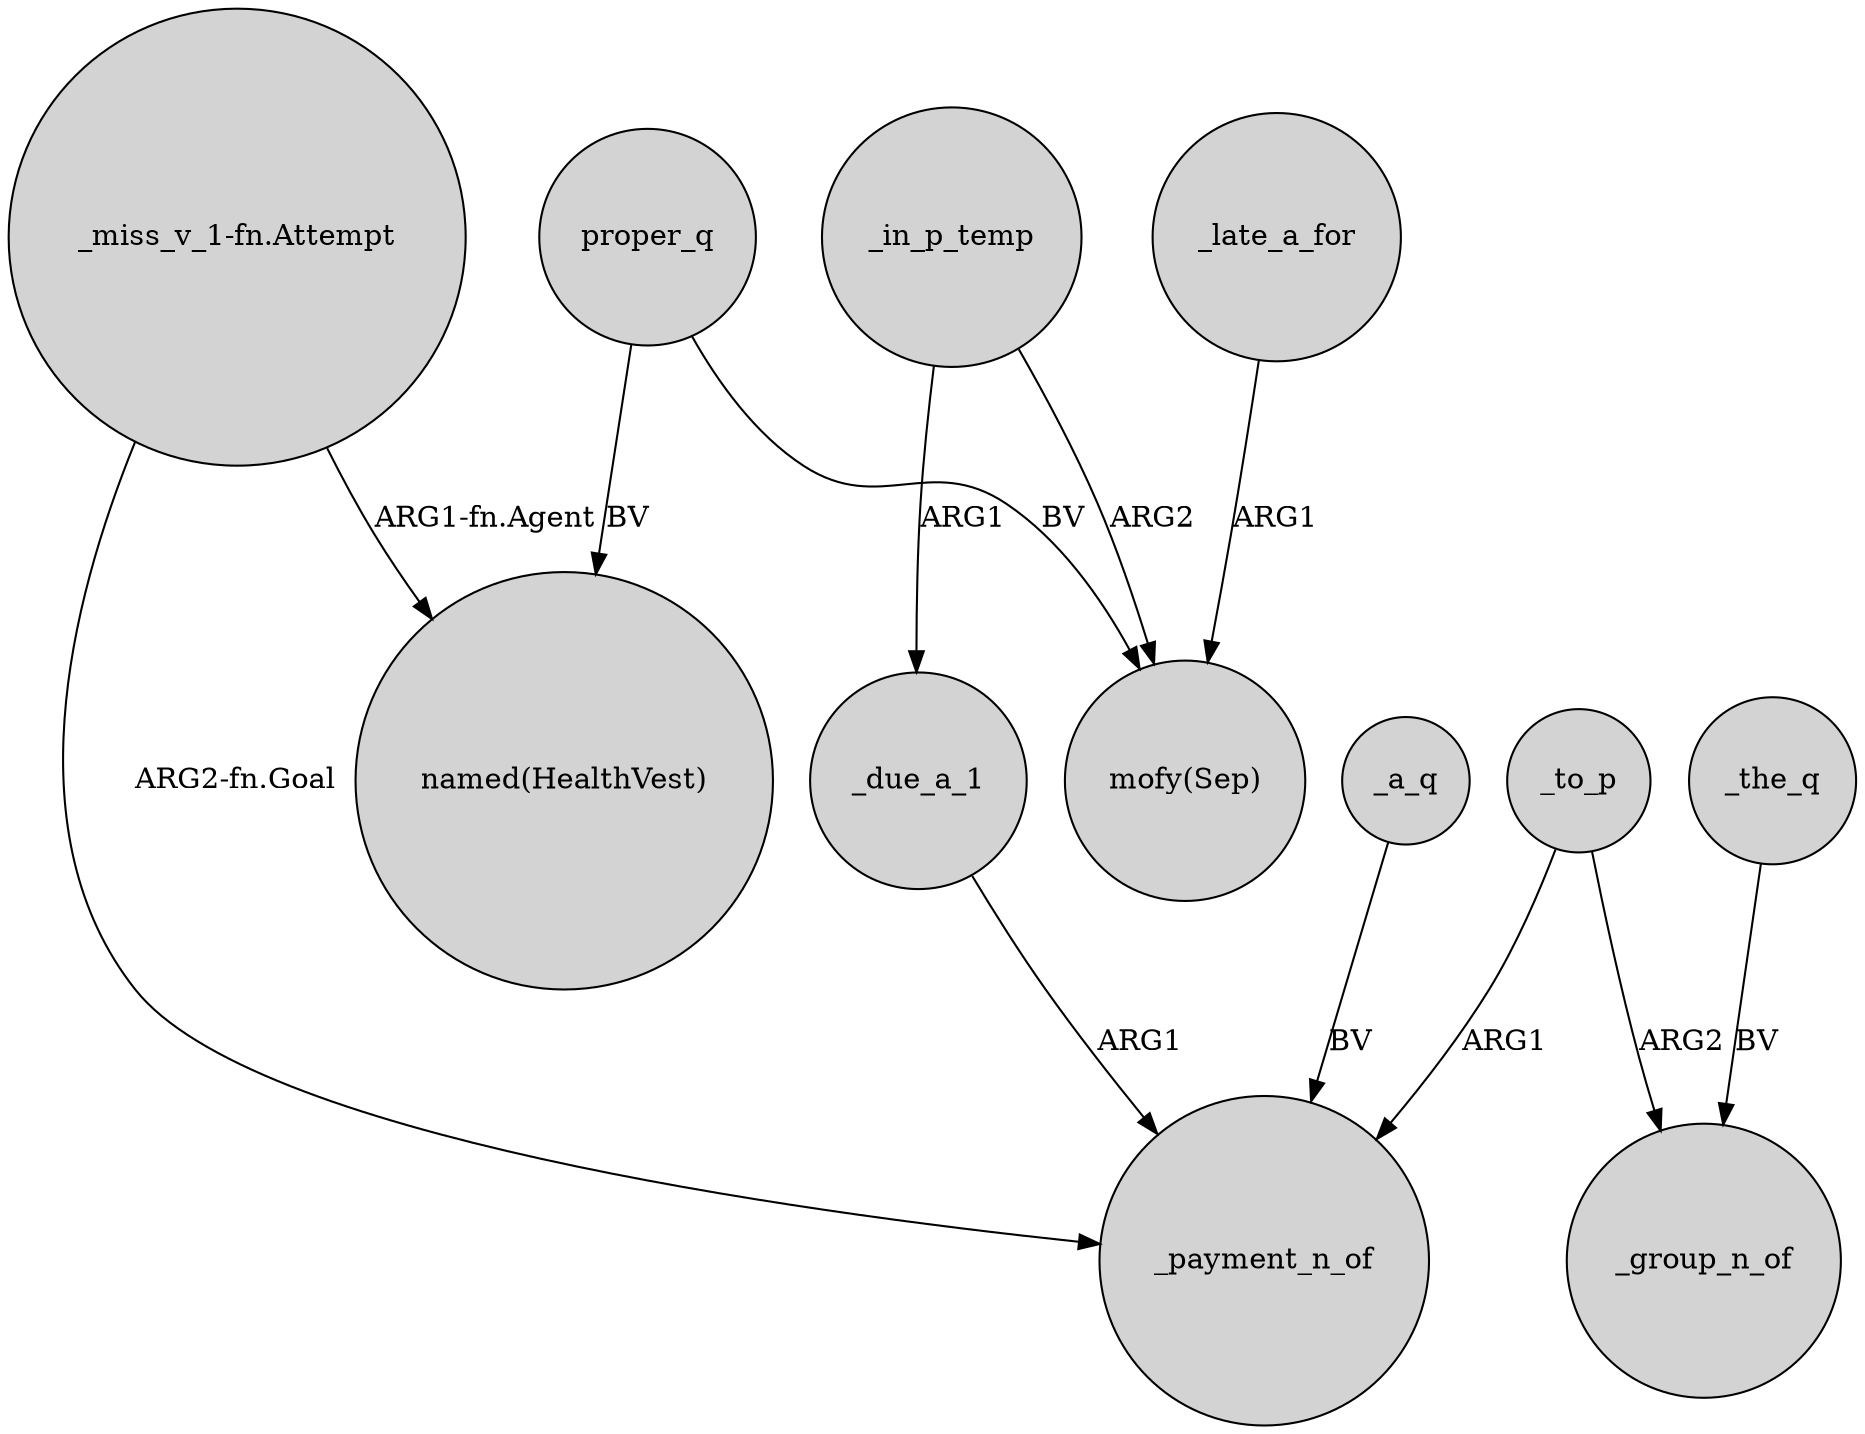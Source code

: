 digraph {
	node [shape=circle style=filled]
	"_miss_v_1-fn.Attempt" -> _payment_n_of [label="ARG2-fn.Goal"]
	proper_q -> "mofy(Sep)" [label=BV]
	_due_a_1 -> _payment_n_of [label=ARG1]
	_in_p_temp -> _due_a_1 [label=ARG1]
	_the_q -> _group_n_of [label=BV]
	_to_p -> _payment_n_of [label=ARG1]
	proper_q -> "named(HealthVest)" [label=BV]
	_a_q -> _payment_n_of [label=BV]
	_late_a_for -> "mofy(Sep)" [label=ARG1]
	_in_p_temp -> "mofy(Sep)" [label=ARG2]
	_to_p -> _group_n_of [label=ARG2]
	"_miss_v_1-fn.Attempt" -> "named(HealthVest)" [label="ARG1-fn.Agent"]
}
